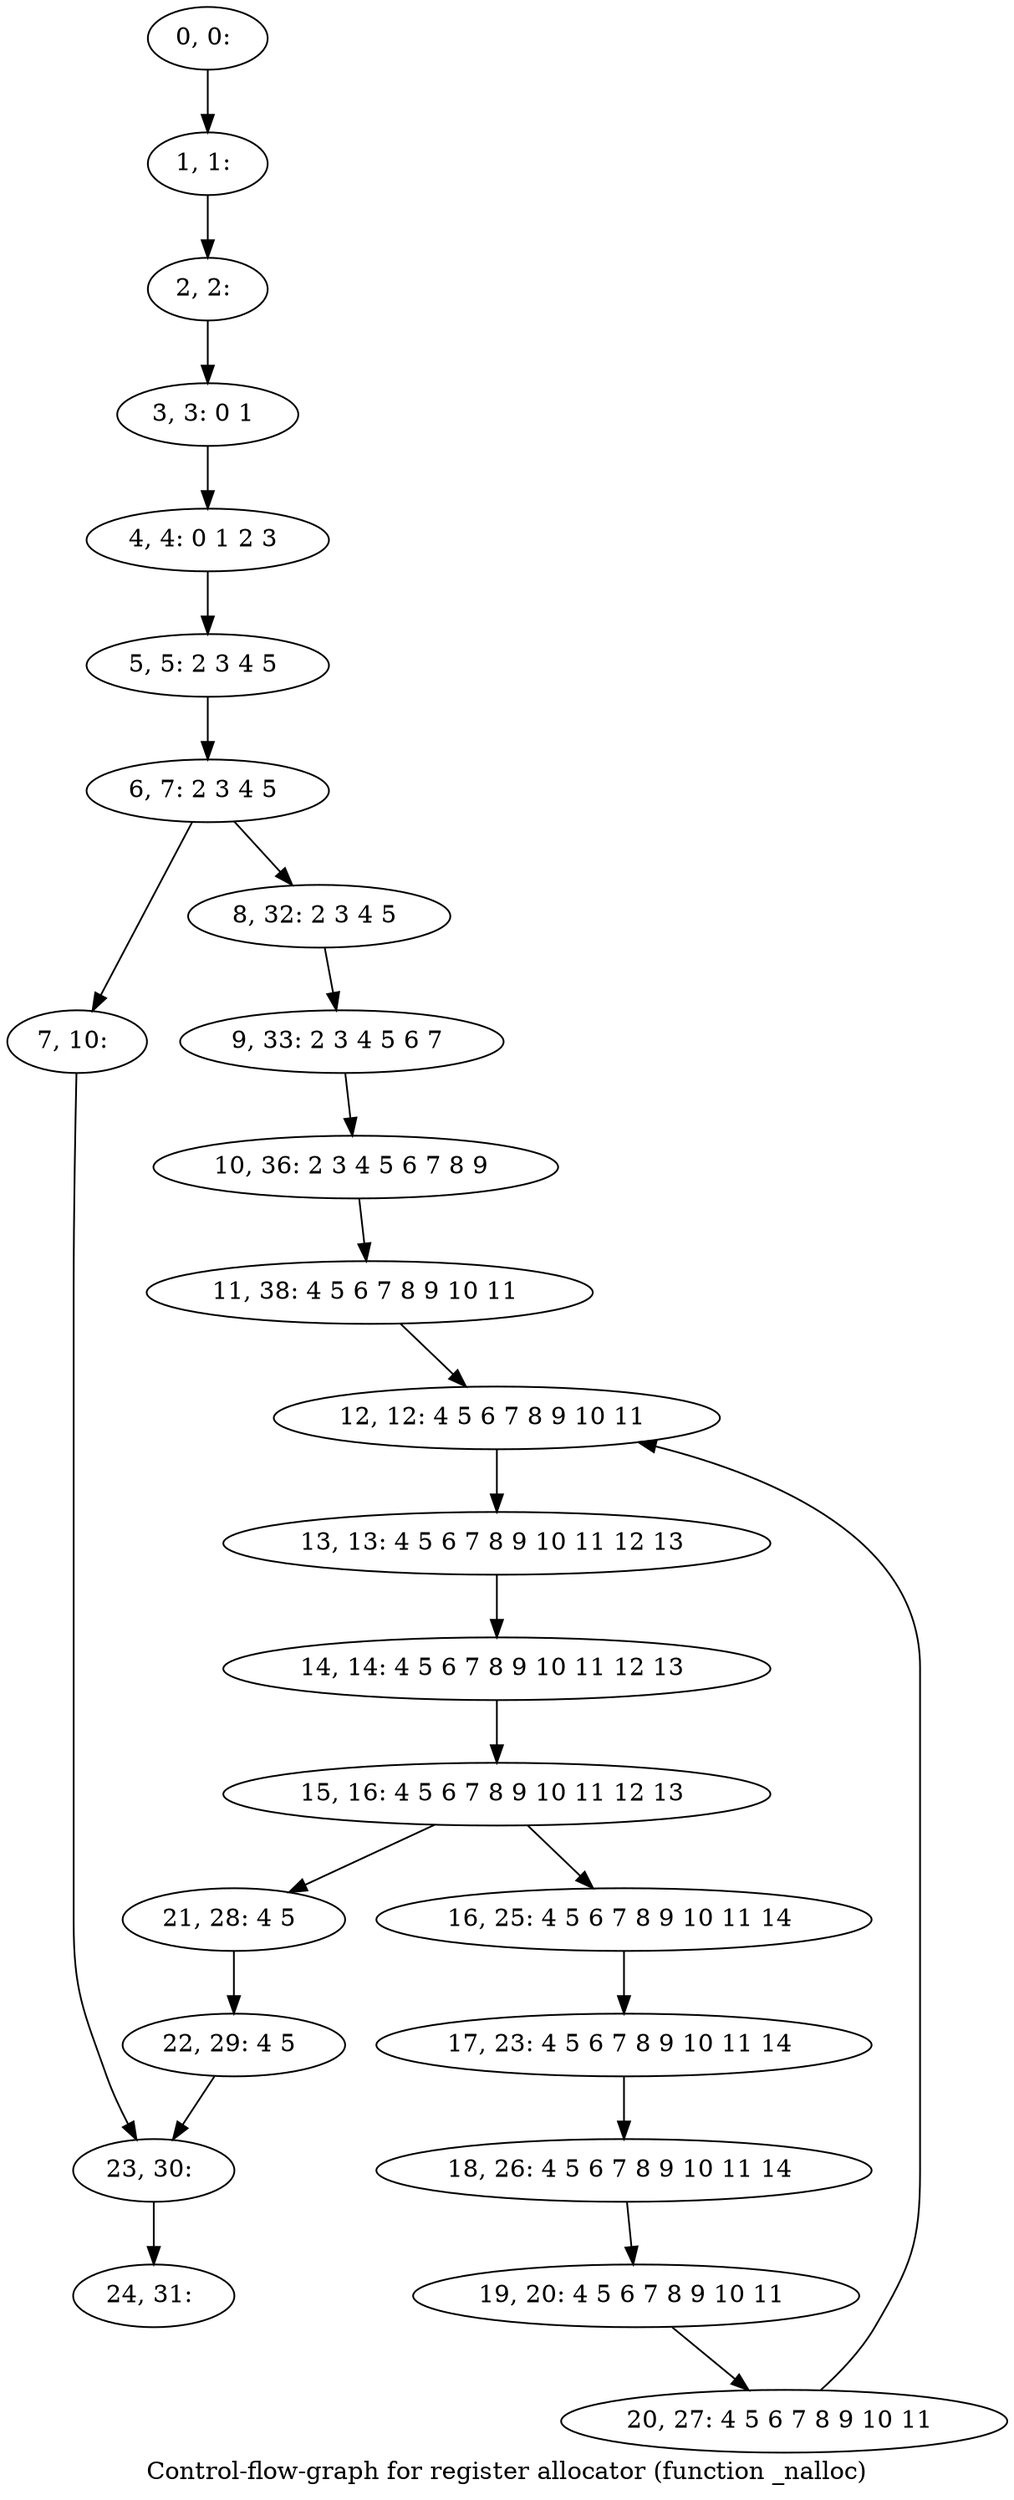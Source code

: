 digraph G {
graph [label="Control-flow-graph for register allocator (function _nalloc)"]
0[label="0, 0: "];
1[label="1, 1: "];
2[label="2, 2: "];
3[label="3, 3: 0 1 "];
4[label="4, 4: 0 1 2 3 "];
5[label="5, 5: 2 3 4 5 "];
6[label="6, 7: 2 3 4 5 "];
7[label="7, 10: "];
8[label="8, 32: 2 3 4 5 "];
9[label="9, 33: 2 3 4 5 6 7 "];
10[label="10, 36: 2 3 4 5 6 7 8 9 "];
11[label="11, 38: 4 5 6 7 8 9 10 11 "];
12[label="12, 12: 4 5 6 7 8 9 10 11 "];
13[label="13, 13: 4 5 6 7 8 9 10 11 12 13 "];
14[label="14, 14: 4 5 6 7 8 9 10 11 12 13 "];
15[label="15, 16: 4 5 6 7 8 9 10 11 12 13 "];
16[label="16, 25: 4 5 6 7 8 9 10 11 14 "];
17[label="17, 23: 4 5 6 7 8 9 10 11 14 "];
18[label="18, 26: 4 5 6 7 8 9 10 11 14 "];
19[label="19, 20: 4 5 6 7 8 9 10 11 "];
20[label="20, 27: 4 5 6 7 8 9 10 11 "];
21[label="21, 28: 4 5 "];
22[label="22, 29: 4 5 "];
23[label="23, 30: "];
24[label="24, 31: "];
0->1 ;
1->2 ;
2->3 ;
3->4 ;
4->5 ;
5->6 ;
6->7 ;
6->8 ;
7->23 ;
8->9 ;
9->10 ;
10->11 ;
11->12 ;
12->13 ;
13->14 ;
14->15 ;
15->16 ;
15->21 ;
16->17 ;
17->18 ;
18->19 ;
19->20 ;
20->12 ;
21->22 ;
22->23 ;
23->24 ;
}
